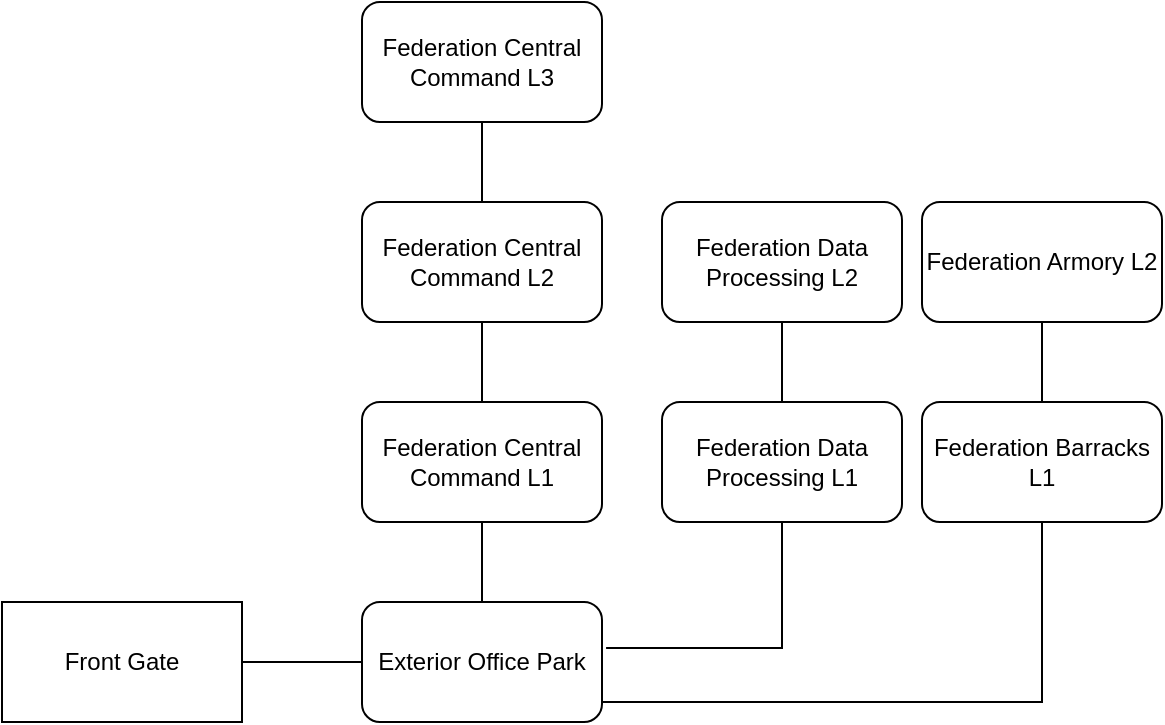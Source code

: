 <mxfile version="22.0.0" type="device">
  <diagram name="Page-1" id="Q87jgHFg4yamO_iL8OcZ">
    <mxGraphModel dx="1418" dy="868" grid="1" gridSize="10" guides="1" tooltips="1" connect="1" arrows="1" fold="1" page="1" pageScale="1" pageWidth="850" pageHeight="1100" math="0" shadow="0">
      <root>
        <mxCell id="0" />
        <mxCell id="1" parent="0" />
        <mxCell id="S8Jd3ZVm878V7VHvlZyg-11" style="edgeStyle=orthogonalEdgeStyle;rounded=0;orthogonalLoop=1;jettySize=auto;html=1;entryX=0;entryY=0.5;entryDx=0;entryDy=0;startArrow=none;startFill=0;endArrow=none;endFill=0;" parent="1" source="S8Jd3ZVm878V7VHvlZyg-1" target="S8Jd3ZVm878V7VHvlZyg-2" edge="1">
          <mxGeometry relative="1" as="geometry" />
        </mxCell>
        <mxCell id="S8Jd3ZVm878V7VHvlZyg-1" value="Front Gate" style="rounded=0;whiteSpace=wrap;html=1;" parent="1" vertex="1">
          <mxGeometry x="10" y="410" width="120" height="60" as="geometry" />
        </mxCell>
        <mxCell id="S8Jd3ZVm878V7VHvlZyg-16" style="edgeStyle=orthogonalEdgeStyle;rounded=0;orthogonalLoop=1;jettySize=auto;html=1;entryX=0.5;entryY=1;entryDx=0;entryDy=0;exitX=1.017;exitY=0.383;exitDx=0;exitDy=0;exitPerimeter=0;startArrow=none;startFill=0;endArrow=none;endFill=0;" parent="1" source="S8Jd3ZVm878V7VHvlZyg-2" target="S8Jd3ZVm878V7VHvlZyg-6" edge="1">
          <mxGeometry relative="1" as="geometry">
            <Array as="points">
              <mxPoint x="400" y="433" />
            </Array>
          </mxGeometry>
        </mxCell>
        <mxCell id="S8Jd3ZVm878V7VHvlZyg-17" style="edgeStyle=orthogonalEdgeStyle;rounded=0;orthogonalLoop=1;jettySize=auto;html=1;entryX=0.5;entryY=1;entryDx=0;entryDy=0;startArrow=none;startFill=0;endArrow=none;endFill=0;" parent="1" source="S8Jd3ZVm878V7VHvlZyg-2" target="S8Jd3ZVm878V7VHvlZyg-9" edge="1">
          <mxGeometry relative="1" as="geometry">
            <Array as="points">
              <mxPoint x="530" y="460" />
            </Array>
          </mxGeometry>
        </mxCell>
        <mxCell id="S8Jd3ZVm878V7VHvlZyg-2" value="Exterior Office Park" style="rounded=1;whiteSpace=wrap;html=1;" parent="1" vertex="1">
          <mxGeometry x="190" y="410" width="120" height="60" as="geometry" />
        </mxCell>
        <mxCell id="S8Jd3ZVm878V7VHvlZyg-12" style="edgeStyle=orthogonalEdgeStyle;rounded=0;orthogonalLoop=1;jettySize=auto;html=1;startArrow=none;startFill=0;endArrow=none;endFill=0;" parent="1" source="S8Jd3ZVm878V7VHvlZyg-3" target="S8Jd3ZVm878V7VHvlZyg-2" edge="1">
          <mxGeometry relative="1" as="geometry" />
        </mxCell>
        <mxCell id="S8Jd3ZVm878V7VHvlZyg-3" value="Federation Central Command L1" style="rounded=1;whiteSpace=wrap;html=1;" parent="1" vertex="1">
          <mxGeometry x="190" y="310" width="120" height="60" as="geometry" />
        </mxCell>
        <mxCell id="S8Jd3ZVm878V7VHvlZyg-13" style="edgeStyle=orthogonalEdgeStyle;rounded=0;orthogonalLoop=1;jettySize=auto;html=1;entryX=0.5;entryY=0;entryDx=0;entryDy=0;startArrow=none;startFill=0;endArrow=none;endFill=0;" parent="1" source="S8Jd3ZVm878V7VHvlZyg-4" target="S8Jd3ZVm878V7VHvlZyg-3" edge="1">
          <mxGeometry relative="1" as="geometry" />
        </mxCell>
        <mxCell id="S8Jd3ZVm878V7VHvlZyg-4" value="Federation Central Command L2" style="rounded=1;whiteSpace=wrap;html=1;" parent="1" vertex="1">
          <mxGeometry x="190" y="210" width="120" height="60" as="geometry" />
        </mxCell>
        <mxCell id="S8Jd3ZVm878V7VHvlZyg-15" style="edgeStyle=orthogonalEdgeStyle;rounded=0;orthogonalLoop=1;jettySize=auto;html=1;entryX=0.5;entryY=0;entryDx=0;entryDy=0;startArrow=none;startFill=0;endArrow=none;endFill=0;" parent="1" source="S8Jd3ZVm878V7VHvlZyg-5" target="S8Jd3ZVm878V7VHvlZyg-4" edge="1">
          <mxGeometry relative="1" as="geometry" />
        </mxCell>
        <mxCell id="S8Jd3ZVm878V7VHvlZyg-5" value="Federation Central Command L3" style="rounded=1;whiteSpace=wrap;html=1;" parent="1" vertex="1">
          <mxGeometry x="190" y="110" width="120" height="60" as="geometry" />
        </mxCell>
        <mxCell id="S8Jd3ZVm878V7VHvlZyg-19" style="edgeStyle=orthogonalEdgeStyle;rounded=0;orthogonalLoop=1;jettySize=auto;html=1;exitX=0.5;exitY=0;exitDx=0;exitDy=0;entryX=0.5;entryY=1;entryDx=0;entryDy=0;startArrow=none;startFill=0;endArrow=none;endFill=0;" parent="1" source="S8Jd3ZVm878V7VHvlZyg-6" target="S8Jd3ZVm878V7VHvlZyg-7" edge="1">
          <mxGeometry relative="1" as="geometry" />
        </mxCell>
        <mxCell id="S8Jd3ZVm878V7VHvlZyg-6" value="Federation Data Processing L1" style="rounded=1;whiteSpace=wrap;html=1;" parent="1" vertex="1">
          <mxGeometry x="340" y="310" width="120" height="60" as="geometry" />
        </mxCell>
        <mxCell id="S8Jd3ZVm878V7VHvlZyg-7" value="Federation Data Processing L2" style="rounded=1;whiteSpace=wrap;html=1;" parent="1" vertex="1">
          <mxGeometry x="340" y="210" width="120" height="60" as="geometry" />
        </mxCell>
        <mxCell id="S8Jd3ZVm878V7VHvlZyg-18" style="edgeStyle=orthogonalEdgeStyle;rounded=0;orthogonalLoop=1;jettySize=auto;html=1;exitX=0.5;exitY=0;exitDx=0;exitDy=0;entryX=0.5;entryY=1;entryDx=0;entryDy=0;startArrow=none;startFill=0;endArrow=none;endFill=0;" parent="1" source="S8Jd3ZVm878V7VHvlZyg-9" target="S8Jd3ZVm878V7VHvlZyg-10" edge="1">
          <mxGeometry relative="1" as="geometry" />
        </mxCell>
        <mxCell id="S8Jd3ZVm878V7VHvlZyg-9" value="Federation Barracks L1" style="rounded=1;whiteSpace=wrap;html=1;" parent="1" vertex="1">
          <mxGeometry x="470" y="310" width="120" height="60" as="geometry" />
        </mxCell>
        <mxCell id="S8Jd3ZVm878V7VHvlZyg-10" value="Federation Armory L2" style="rounded=1;whiteSpace=wrap;html=1;" parent="1" vertex="1">
          <mxGeometry x="470" y="210" width="120" height="60" as="geometry" />
        </mxCell>
      </root>
    </mxGraphModel>
  </diagram>
</mxfile>

